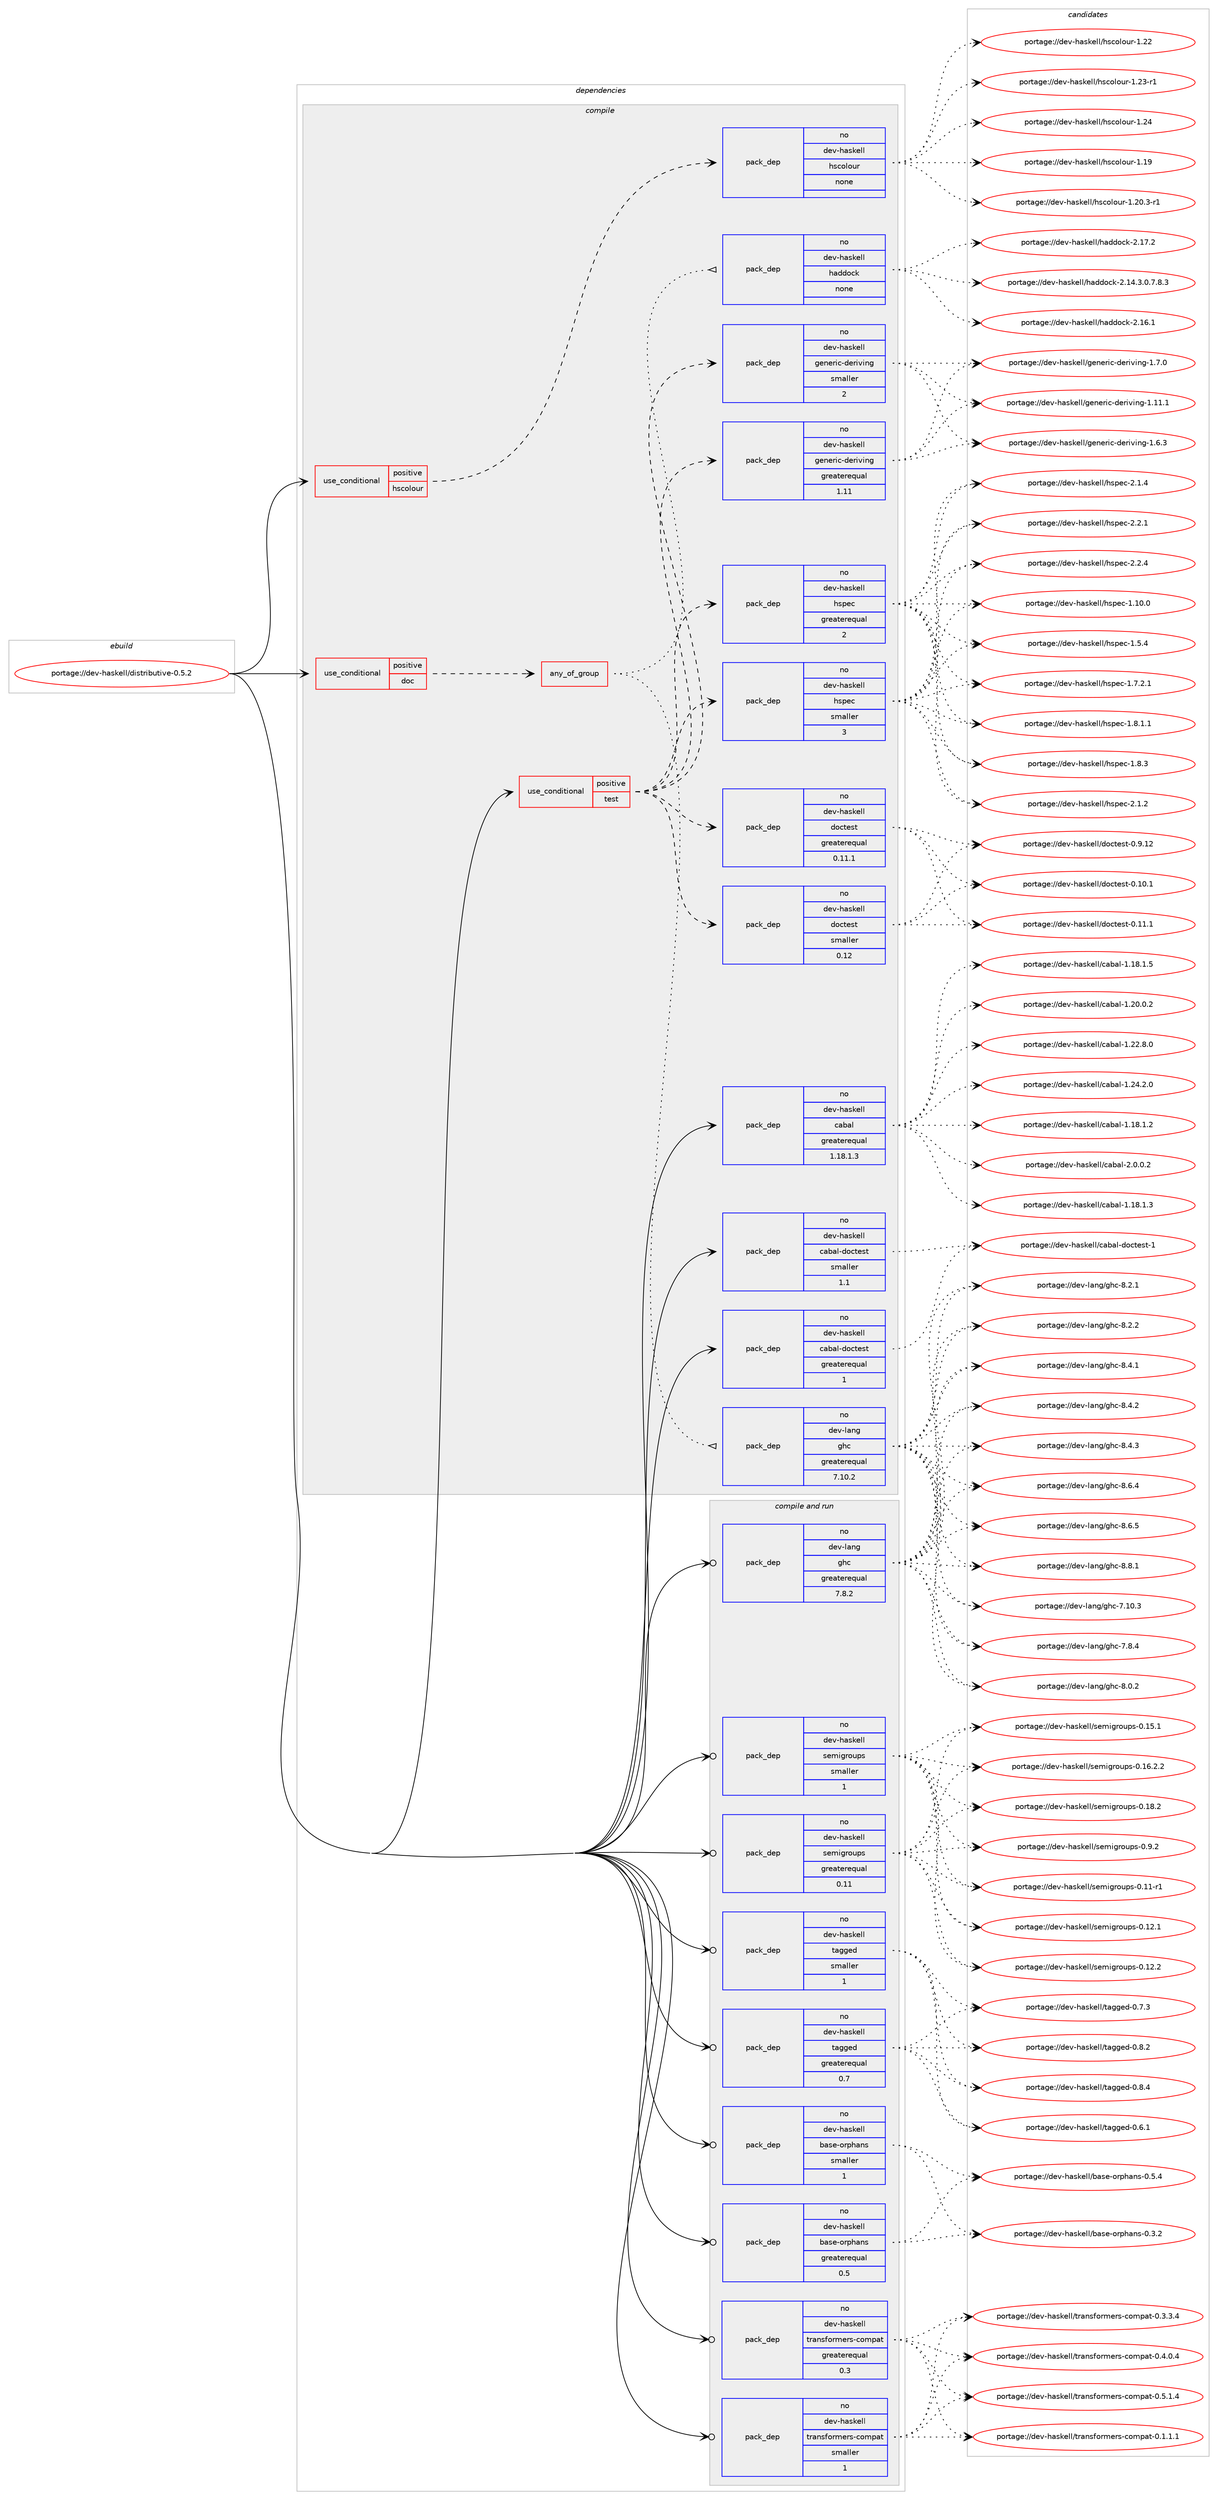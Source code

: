digraph prolog {

# *************
# Graph options
# *************

newrank=true;
concentrate=true;
compound=true;
graph [rankdir=LR,fontname=Helvetica,fontsize=10,ranksep=1.5];#, ranksep=2.5, nodesep=0.2];
edge  [arrowhead=vee];
node  [fontname=Helvetica,fontsize=10];

# **********
# The ebuild
# **********

subgraph cluster_leftcol {
color=gray;
rank=same;
label=<<i>ebuild</i>>;
id [label="portage://dev-haskell/distributive-0.5.2", color=red, width=4, href="../dev-haskell/distributive-0.5.2.svg"];
}

# ****************
# The dependencies
# ****************

subgraph cluster_midcol {
color=gray;
label=<<i>dependencies</i>>;
subgraph cluster_compile {
fillcolor="#eeeeee";
style=filled;
label=<<i>compile</i>>;
subgraph cond14947 {
dependency66590 [label=<<TABLE BORDER="0" CELLBORDER="1" CELLSPACING="0" CELLPADDING="4"><TR><TD ROWSPAN="3" CELLPADDING="10">use_conditional</TD></TR><TR><TD>positive</TD></TR><TR><TD>doc</TD></TR></TABLE>>, shape=none, color=red];
subgraph any1595 {
dependency66591 [label=<<TABLE BORDER="0" CELLBORDER="1" CELLSPACING="0" CELLPADDING="4"><TR><TD CELLPADDING="10">any_of_group</TD></TR></TABLE>>, shape=none, color=red];subgraph pack49991 {
dependency66592 [label=<<TABLE BORDER="0" CELLBORDER="1" CELLSPACING="0" CELLPADDING="4" WIDTH="220"><TR><TD ROWSPAN="6" CELLPADDING="30">pack_dep</TD></TR><TR><TD WIDTH="110">no</TD></TR><TR><TD>dev-haskell</TD></TR><TR><TD>haddock</TD></TR><TR><TD>none</TD></TR><TR><TD></TD></TR></TABLE>>, shape=none, color=blue];
}
dependency66591:e -> dependency66592:w [weight=20,style="dotted",arrowhead="oinv"];
subgraph pack49992 {
dependency66593 [label=<<TABLE BORDER="0" CELLBORDER="1" CELLSPACING="0" CELLPADDING="4" WIDTH="220"><TR><TD ROWSPAN="6" CELLPADDING="30">pack_dep</TD></TR><TR><TD WIDTH="110">no</TD></TR><TR><TD>dev-lang</TD></TR><TR><TD>ghc</TD></TR><TR><TD>greaterequal</TD></TR><TR><TD>7.10.2</TD></TR></TABLE>>, shape=none, color=blue];
}
dependency66591:e -> dependency66593:w [weight=20,style="dotted",arrowhead="oinv"];
}
dependency66590:e -> dependency66591:w [weight=20,style="dashed",arrowhead="vee"];
}
id:e -> dependency66590:w [weight=20,style="solid",arrowhead="vee"];
subgraph cond14948 {
dependency66594 [label=<<TABLE BORDER="0" CELLBORDER="1" CELLSPACING="0" CELLPADDING="4"><TR><TD ROWSPAN="3" CELLPADDING="10">use_conditional</TD></TR><TR><TD>positive</TD></TR><TR><TD>hscolour</TD></TR></TABLE>>, shape=none, color=red];
subgraph pack49993 {
dependency66595 [label=<<TABLE BORDER="0" CELLBORDER="1" CELLSPACING="0" CELLPADDING="4" WIDTH="220"><TR><TD ROWSPAN="6" CELLPADDING="30">pack_dep</TD></TR><TR><TD WIDTH="110">no</TD></TR><TR><TD>dev-haskell</TD></TR><TR><TD>hscolour</TD></TR><TR><TD>none</TD></TR><TR><TD></TD></TR></TABLE>>, shape=none, color=blue];
}
dependency66594:e -> dependency66595:w [weight=20,style="dashed",arrowhead="vee"];
}
id:e -> dependency66594:w [weight=20,style="solid",arrowhead="vee"];
subgraph cond14949 {
dependency66596 [label=<<TABLE BORDER="0" CELLBORDER="1" CELLSPACING="0" CELLPADDING="4"><TR><TD ROWSPAN="3" CELLPADDING="10">use_conditional</TD></TR><TR><TD>positive</TD></TR><TR><TD>test</TD></TR></TABLE>>, shape=none, color=red];
subgraph pack49994 {
dependency66597 [label=<<TABLE BORDER="0" CELLBORDER="1" CELLSPACING="0" CELLPADDING="4" WIDTH="220"><TR><TD ROWSPAN="6" CELLPADDING="30">pack_dep</TD></TR><TR><TD WIDTH="110">no</TD></TR><TR><TD>dev-haskell</TD></TR><TR><TD>doctest</TD></TR><TR><TD>greaterequal</TD></TR><TR><TD>0.11.1</TD></TR></TABLE>>, shape=none, color=blue];
}
dependency66596:e -> dependency66597:w [weight=20,style="dashed",arrowhead="vee"];
subgraph pack49995 {
dependency66598 [label=<<TABLE BORDER="0" CELLBORDER="1" CELLSPACING="0" CELLPADDING="4" WIDTH="220"><TR><TD ROWSPAN="6" CELLPADDING="30">pack_dep</TD></TR><TR><TD WIDTH="110">no</TD></TR><TR><TD>dev-haskell</TD></TR><TR><TD>doctest</TD></TR><TR><TD>smaller</TD></TR><TR><TD>0.12</TD></TR></TABLE>>, shape=none, color=blue];
}
dependency66596:e -> dependency66598:w [weight=20,style="dashed",arrowhead="vee"];
subgraph pack49996 {
dependency66599 [label=<<TABLE BORDER="0" CELLBORDER="1" CELLSPACING="0" CELLPADDING="4" WIDTH="220"><TR><TD ROWSPAN="6" CELLPADDING="30">pack_dep</TD></TR><TR><TD WIDTH="110">no</TD></TR><TR><TD>dev-haskell</TD></TR><TR><TD>generic-deriving</TD></TR><TR><TD>greaterequal</TD></TR><TR><TD>1.11</TD></TR></TABLE>>, shape=none, color=blue];
}
dependency66596:e -> dependency66599:w [weight=20,style="dashed",arrowhead="vee"];
subgraph pack49997 {
dependency66600 [label=<<TABLE BORDER="0" CELLBORDER="1" CELLSPACING="0" CELLPADDING="4" WIDTH="220"><TR><TD ROWSPAN="6" CELLPADDING="30">pack_dep</TD></TR><TR><TD WIDTH="110">no</TD></TR><TR><TD>dev-haskell</TD></TR><TR><TD>generic-deriving</TD></TR><TR><TD>smaller</TD></TR><TR><TD>2</TD></TR></TABLE>>, shape=none, color=blue];
}
dependency66596:e -> dependency66600:w [weight=20,style="dashed",arrowhead="vee"];
subgraph pack49998 {
dependency66601 [label=<<TABLE BORDER="0" CELLBORDER="1" CELLSPACING="0" CELLPADDING="4" WIDTH="220"><TR><TD ROWSPAN="6" CELLPADDING="30">pack_dep</TD></TR><TR><TD WIDTH="110">no</TD></TR><TR><TD>dev-haskell</TD></TR><TR><TD>hspec</TD></TR><TR><TD>greaterequal</TD></TR><TR><TD>2</TD></TR></TABLE>>, shape=none, color=blue];
}
dependency66596:e -> dependency66601:w [weight=20,style="dashed",arrowhead="vee"];
subgraph pack49999 {
dependency66602 [label=<<TABLE BORDER="0" CELLBORDER="1" CELLSPACING="0" CELLPADDING="4" WIDTH="220"><TR><TD ROWSPAN="6" CELLPADDING="30">pack_dep</TD></TR><TR><TD WIDTH="110">no</TD></TR><TR><TD>dev-haskell</TD></TR><TR><TD>hspec</TD></TR><TR><TD>smaller</TD></TR><TR><TD>3</TD></TR></TABLE>>, shape=none, color=blue];
}
dependency66596:e -> dependency66602:w [weight=20,style="dashed",arrowhead="vee"];
}
id:e -> dependency66596:w [weight=20,style="solid",arrowhead="vee"];
subgraph pack50000 {
dependency66603 [label=<<TABLE BORDER="0" CELLBORDER="1" CELLSPACING="0" CELLPADDING="4" WIDTH="220"><TR><TD ROWSPAN="6" CELLPADDING="30">pack_dep</TD></TR><TR><TD WIDTH="110">no</TD></TR><TR><TD>dev-haskell</TD></TR><TR><TD>cabal</TD></TR><TR><TD>greaterequal</TD></TR><TR><TD>1.18.1.3</TD></TR></TABLE>>, shape=none, color=blue];
}
id:e -> dependency66603:w [weight=20,style="solid",arrowhead="vee"];
subgraph pack50001 {
dependency66604 [label=<<TABLE BORDER="0" CELLBORDER="1" CELLSPACING="0" CELLPADDING="4" WIDTH="220"><TR><TD ROWSPAN="6" CELLPADDING="30">pack_dep</TD></TR><TR><TD WIDTH="110">no</TD></TR><TR><TD>dev-haskell</TD></TR><TR><TD>cabal-doctest</TD></TR><TR><TD>greaterequal</TD></TR><TR><TD>1</TD></TR></TABLE>>, shape=none, color=blue];
}
id:e -> dependency66604:w [weight=20,style="solid",arrowhead="vee"];
subgraph pack50002 {
dependency66605 [label=<<TABLE BORDER="0" CELLBORDER="1" CELLSPACING="0" CELLPADDING="4" WIDTH="220"><TR><TD ROWSPAN="6" CELLPADDING="30">pack_dep</TD></TR><TR><TD WIDTH="110">no</TD></TR><TR><TD>dev-haskell</TD></TR><TR><TD>cabal-doctest</TD></TR><TR><TD>smaller</TD></TR><TR><TD>1.1</TD></TR></TABLE>>, shape=none, color=blue];
}
id:e -> dependency66605:w [weight=20,style="solid",arrowhead="vee"];
}
subgraph cluster_compileandrun {
fillcolor="#eeeeee";
style=filled;
label=<<i>compile and run</i>>;
subgraph pack50003 {
dependency66606 [label=<<TABLE BORDER="0" CELLBORDER="1" CELLSPACING="0" CELLPADDING="4" WIDTH="220"><TR><TD ROWSPAN="6" CELLPADDING="30">pack_dep</TD></TR><TR><TD WIDTH="110">no</TD></TR><TR><TD>dev-haskell</TD></TR><TR><TD>base-orphans</TD></TR><TR><TD>greaterequal</TD></TR><TR><TD>0.5</TD></TR></TABLE>>, shape=none, color=blue];
}
id:e -> dependency66606:w [weight=20,style="solid",arrowhead="odotvee"];
subgraph pack50004 {
dependency66607 [label=<<TABLE BORDER="0" CELLBORDER="1" CELLSPACING="0" CELLPADDING="4" WIDTH="220"><TR><TD ROWSPAN="6" CELLPADDING="30">pack_dep</TD></TR><TR><TD WIDTH="110">no</TD></TR><TR><TD>dev-haskell</TD></TR><TR><TD>base-orphans</TD></TR><TR><TD>smaller</TD></TR><TR><TD>1</TD></TR></TABLE>>, shape=none, color=blue];
}
id:e -> dependency66607:w [weight=20,style="solid",arrowhead="odotvee"];
subgraph pack50005 {
dependency66608 [label=<<TABLE BORDER="0" CELLBORDER="1" CELLSPACING="0" CELLPADDING="4" WIDTH="220"><TR><TD ROWSPAN="6" CELLPADDING="30">pack_dep</TD></TR><TR><TD WIDTH="110">no</TD></TR><TR><TD>dev-haskell</TD></TR><TR><TD>semigroups</TD></TR><TR><TD>greaterequal</TD></TR><TR><TD>0.11</TD></TR></TABLE>>, shape=none, color=blue];
}
id:e -> dependency66608:w [weight=20,style="solid",arrowhead="odotvee"];
subgraph pack50006 {
dependency66609 [label=<<TABLE BORDER="0" CELLBORDER="1" CELLSPACING="0" CELLPADDING="4" WIDTH="220"><TR><TD ROWSPAN="6" CELLPADDING="30">pack_dep</TD></TR><TR><TD WIDTH="110">no</TD></TR><TR><TD>dev-haskell</TD></TR><TR><TD>semigroups</TD></TR><TR><TD>smaller</TD></TR><TR><TD>1</TD></TR></TABLE>>, shape=none, color=blue];
}
id:e -> dependency66609:w [weight=20,style="solid",arrowhead="odotvee"];
subgraph pack50007 {
dependency66610 [label=<<TABLE BORDER="0" CELLBORDER="1" CELLSPACING="0" CELLPADDING="4" WIDTH="220"><TR><TD ROWSPAN="6" CELLPADDING="30">pack_dep</TD></TR><TR><TD WIDTH="110">no</TD></TR><TR><TD>dev-haskell</TD></TR><TR><TD>tagged</TD></TR><TR><TD>greaterequal</TD></TR><TR><TD>0.7</TD></TR></TABLE>>, shape=none, color=blue];
}
id:e -> dependency66610:w [weight=20,style="solid",arrowhead="odotvee"];
subgraph pack50008 {
dependency66611 [label=<<TABLE BORDER="0" CELLBORDER="1" CELLSPACING="0" CELLPADDING="4" WIDTH="220"><TR><TD ROWSPAN="6" CELLPADDING="30">pack_dep</TD></TR><TR><TD WIDTH="110">no</TD></TR><TR><TD>dev-haskell</TD></TR><TR><TD>tagged</TD></TR><TR><TD>smaller</TD></TR><TR><TD>1</TD></TR></TABLE>>, shape=none, color=blue];
}
id:e -> dependency66611:w [weight=20,style="solid",arrowhead="odotvee"];
subgraph pack50009 {
dependency66612 [label=<<TABLE BORDER="0" CELLBORDER="1" CELLSPACING="0" CELLPADDING="4" WIDTH="220"><TR><TD ROWSPAN="6" CELLPADDING="30">pack_dep</TD></TR><TR><TD WIDTH="110">no</TD></TR><TR><TD>dev-haskell</TD></TR><TR><TD>transformers-compat</TD></TR><TR><TD>greaterequal</TD></TR><TR><TD>0.3</TD></TR></TABLE>>, shape=none, color=blue];
}
id:e -> dependency66612:w [weight=20,style="solid",arrowhead="odotvee"];
subgraph pack50010 {
dependency66613 [label=<<TABLE BORDER="0" CELLBORDER="1" CELLSPACING="0" CELLPADDING="4" WIDTH="220"><TR><TD ROWSPAN="6" CELLPADDING="30">pack_dep</TD></TR><TR><TD WIDTH="110">no</TD></TR><TR><TD>dev-haskell</TD></TR><TR><TD>transformers-compat</TD></TR><TR><TD>smaller</TD></TR><TR><TD>1</TD></TR></TABLE>>, shape=none, color=blue];
}
id:e -> dependency66613:w [weight=20,style="solid",arrowhead="odotvee"];
subgraph pack50011 {
dependency66614 [label=<<TABLE BORDER="0" CELLBORDER="1" CELLSPACING="0" CELLPADDING="4" WIDTH="220"><TR><TD ROWSPAN="6" CELLPADDING="30">pack_dep</TD></TR><TR><TD WIDTH="110">no</TD></TR><TR><TD>dev-lang</TD></TR><TR><TD>ghc</TD></TR><TR><TD>greaterequal</TD></TR><TR><TD>7.8.2</TD></TR></TABLE>>, shape=none, color=blue];
}
id:e -> dependency66614:w [weight=20,style="solid",arrowhead="odotvee"];
}
subgraph cluster_run {
fillcolor="#eeeeee";
style=filled;
label=<<i>run</i>>;
}
}

# **************
# The candidates
# **************

subgraph cluster_choices {
rank=same;
color=gray;
label=<<i>candidates</i>>;

subgraph choice49991 {
color=black;
nodesep=1;
choiceportage1001011184510497115107101108108471049710010011199107455046495246514648465546564651 [label="portage://dev-haskell/haddock-2.14.3.0.7.8.3", color=red, width=4,href="../dev-haskell/haddock-2.14.3.0.7.8.3.svg"];
choiceportage100101118451049711510710110810847104971001001119910745504649544649 [label="portage://dev-haskell/haddock-2.16.1", color=red, width=4,href="../dev-haskell/haddock-2.16.1.svg"];
choiceportage100101118451049711510710110810847104971001001119910745504649554650 [label="portage://dev-haskell/haddock-2.17.2", color=red, width=4,href="../dev-haskell/haddock-2.17.2.svg"];
dependency66592:e -> choiceportage1001011184510497115107101108108471049710010011199107455046495246514648465546564651:w [style=dotted,weight="100"];
dependency66592:e -> choiceportage100101118451049711510710110810847104971001001119910745504649544649:w [style=dotted,weight="100"];
dependency66592:e -> choiceportage100101118451049711510710110810847104971001001119910745504649554650:w [style=dotted,weight="100"];
}
subgraph choice49992 {
color=black;
nodesep=1;
choiceportage1001011184510897110103471031049945554649484651 [label="portage://dev-lang/ghc-7.10.3", color=red, width=4,href="../dev-lang/ghc-7.10.3.svg"];
choiceportage10010111845108971101034710310499455546564652 [label="portage://dev-lang/ghc-7.8.4", color=red, width=4,href="../dev-lang/ghc-7.8.4.svg"];
choiceportage10010111845108971101034710310499455646484650 [label="portage://dev-lang/ghc-8.0.2", color=red, width=4,href="../dev-lang/ghc-8.0.2.svg"];
choiceportage10010111845108971101034710310499455646504649 [label="portage://dev-lang/ghc-8.2.1", color=red, width=4,href="../dev-lang/ghc-8.2.1.svg"];
choiceportage10010111845108971101034710310499455646504650 [label="portage://dev-lang/ghc-8.2.2", color=red, width=4,href="../dev-lang/ghc-8.2.2.svg"];
choiceportage10010111845108971101034710310499455646524649 [label="portage://dev-lang/ghc-8.4.1", color=red, width=4,href="../dev-lang/ghc-8.4.1.svg"];
choiceportage10010111845108971101034710310499455646524650 [label="portage://dev-lang/ghc-8.4.2", color=red, width=4,href="../dev-lang/ghc-8.4.2.svg"];
choiceportage10010111845108971101034710310499455646524651 [label="portage://dev-lang/ghc-8.4.3", color=red, width=4,href="../dev-lang/ghc-8.4.3.svg"];
choiceportage10010111845108971101034710310499455646544652 [label="portage://dev-lang/ghc-8.6.4", color=red, width=4,href="../dev-lang/ghc-8.6.4.svg"];
choiceportage10010111845108971101034710310499455646544653 [label="portage://dev-lang/ghc-8.6.5", color=red, width=4,href="../dev-lang/ghc-8.6.5.svg"];
choiceportage10010111845108971101034710310499455646564649 [label="portage://dev-lang/ghc-8.8.1", color=red, width=4,href="../dev-lang/ghc-8.8.1.svg"];
dependency66593:e -> choiceportage1001011184510897110103471031049945554649484651:w [style=dotted,weight="100"];
dependency66593:e -> choiceportage10010111845108971101034710310499455546564652:w [style=dotted,weight="100"];
dependency66593:e -> choiceportage10010111845108971101034710310499455646484650:w [style=dotted,weight="100"];
dependency66593:e -> choiceportage10010111845108971101034710310499455646504649:w [style=dotted,weight="100"];
dependency66593:e -> choiceportage10010111845108971101034710310499455646504650:w [style=dotted,weight="100"];
dependency66593:e -> choiceportage10010111845108971101034710310499455646524649:w [style=dotted,weight="100"];
dependency66593:e -> choiceportage10010111845108971101034710310499455646524650:w [style=dotted,weight="100"];
dependency66593:e -> choiceportage10010111845108971101034710310499455646524651:w [style=dotted,weight="100"];
dependency66593:e -> choiceportage10010111845108971101034710310499455646544652:w [style=dotted,weight="100"];
dependency66593:e -> choiceportage10010111845108971101034710310499455646544653:w [style=dotted,weight="100"];
dependency66593:e -> choiceportage10010111845108971101034710310499455646564649:w [style=dotted,weight="100"];
}
subgraph choice49993 {
color=black;
nodesep=1;
choiceportage100101118451049711510710110810847104115991111081111171144549464957 [label="portage://dev-haskell/hscolour-1.19", color=red, width=4,href="../dev-haskell/hscolour-1.19.svg"];
choiceportage10010111845104971151071011081084710411599111108111117114454946504846514511449 [label="portage://dev-haskell/hscolour-1.20.3-r1", color=red, width=4,href="../dev-haskell/hscolour-1.20.3-r1.svg"];
choiceportage100101118451049711510710110810847104115991111081111171144549465050 [label="portage://dev-haskell/hscolour-1.22", color=red, width=4,href="../dev-haskell/hscolour-1.22.svg"];
choiceportage1001011184510497115107101108108471041159911110811111711445494650514511449 [label="portage://dev-haskell/hscolour-1.23-r1", color=red, width=4,href="../dev-haskell/hscolour-1.23-r1.svg"];
choiceportage100101118451049711510710110810847104115991111081111171144549465052 [label="portage://dev-haskell/hscolour-1.24", color=red, width=4,href="../dev-haskell/hscolour-1.24.svg"];
dependency66595:e -> choiceportage100101118451049711510710110810847104115991111081111171144549464957:w [style=dotted,weight="100"];
dependency66595:e -> choiceportage10010111845104971151071011081084710411599111108111117114454946504846514511449:w [style=dotted,weight="100"];
dependency66595:e -> choiceportage100101118451049711510710110810847104115991111081111171144549465050:w [style=dotted,weight="100"];
dependency66595:e -> choiceportage1001011184510497115107101108108471041159911110811111711445494650514511449:w [style=dotted,weight="100"];
dependency66595:e -> choiceportage100101118451049711510710110810847104115991111081111171144549465052:w [style=dotted,weight="100"];
}
subgraph choice49994 {
color=black;
nodesep=1;
choiceportage1001011184510497115107101108108471001119911610111511645484649484649 [label="portage://dev-haskell/doctest-0.10.1", color=red, width=4,href="../dev-haskell/doctest-0.10.1.svg"];
choiceportage1001011184510497115107101108108471001119911610111511645484649494649 [label="portage://dev-haskell/doctest-0.11.1", color=red, width=4,href="../dev-haskell/doctest-0.11.1.svg"];
choiceportage1001011184510497115107101108108471001119911610111511645484657464950 [label="portage://dev-haskell/doctest-0.9.12", color=red, width=4,href="../dev-haskell/doctest-0.9.12.svg"];
dependency66597:e -> choiceportage1001011184510497115107101108108471001119911610111511645484649484649:w [style=dotted,weight="100"];
dependency66597:e -> choiceportage1001011184510497115107101108108471001119911610111511645484649494649:w [style=dotted,weight="100"];
dependency66597:e -> choiceportage1001011184510497115107101108108471001119911610111511645484657464950:w [style=dotted,weight="100"];
}
subgraph choice49995 {
color=black;
nodesep=1;
choiceportage1001011184510497115107101108108471001119911610111511645484649484649 [label="portage://dev-haskell/doctest-0.10.1", color=red, width=4,href="../dev-haskell/doctest-0.10.1.svg"];
choiceportage1001011184510497115107101108108471001119911610111511645484649494649 [label="portage://dev-haskell/doctest-0.11.1", color=red, width=4,href="../dev-haskell/doctest-0.11.1.svg"];
choiceportage1001011184510497115107101108108471001119911610111511645484657464950 [label="portage://dev-haskell/doctest-0.9.12", color=red, width=4,href="../dev-haskell/doctest-0.9.12.svg"];
dependency66598:e -> choiceportage1001011184510497115107101108108471001119911610111511645484649484649:w [style=dotted,weight="100"];
dependency66598:e -> choiceportage1001011184510497115107101108108471001119911610111511645484649494649:w [style=dotted,weight="100"];
dependency66598:e -> choiceportage1001011184510497115107101108108471001119911610111511645484657464950:w [style=dotted,weight="100"];
}
subgraph choice49996 {
color=black;
nodesep=1;
choiceportage100101118451049711510710110810847103101110101114105994510010111410511810511010345494649494649 [label="portage://dev-haskell/generic-deriving-1.11.1", color=red, width=4,href="../dev-haskell/generic-deriving-1.11.1.svg"];
choiceportage1001011184510497115107101108108471031011101011141059945100101114105118105110103454946544651 [label="portage://dev-haskell/generic-deriving-1.6.3", color=red, width=4,href="../dev-haskell/generic-deriving-1.6.3.svg"];
choiceportage1001011184510497115107101108108471031011101011141059945100101114105118105110103454946554648 [label="portage://dev-haskell/generic-deriving-1.7.0", color=red, width=4,href="../dev-haskell/generic-deriving-1.7.0.svg"];
dependency66599:e -> choiceportage100101118451049711510710110810847103101110101114105994510010111410511810511010345494649494649:w [style=dotted,weight="100"];
dependency66599:e -> choiceportage1001011184510497115107101108108471031011101011141059945100101114105118105110103454946544651:w [style=dotted,weight="100"];
dependency66599:e -> choiceportage1001011184510497115107101108108471031011101011141059945100101114105118105110103454946554648:w [style=dotted,weight="100"];
}
subgraph choice49997 {
color=black;
nodesep=1;
choiceportage100101118451049711510710110810847103101110101114105994510010111410511810511010345494649494649 [label="portage://dev-haskell/generic-deriving-1.11.1", color=red, width=4,href="../dev-haskell/generic-deriving-1.11.1.svg"];
choiceportage1001011184510497115107101108108471031011101011141059945100101114105118105110103454946544651 [label="portage://dev-haskell/generic-deriving-1.6.3", color=red, width=4,href="../dev-haskell/generic-deriving-1.6.3.svg"];
choiceportage1001011184510497115107101108108471031011101011141059945100101114105118105110103454946554648 [label="portage://dev-haskell/generic-deriving-1.7.0", color=red, width=4,href="../dev-haskell/generic-deriving-1.7.0.svg"];
dependency66600:e -> choiceportage100101118451049711510710110810847103101110101114105994510010111410511810511010345494649494649:w [style=dotted,weight="100"];
dependency66600:e -> choiceportage1001011184510497115107101108108471031011101011141059945100101114105118105110103454946544651:w [style=dotted,weight="100"];
dependency66600:e -> choiceportage1001011184510497115107101108108471031011101011141059945100101114105118105110103454946554648:w [style=dotted,weight="100"];
}
subgraph choice49998 {
color=black;
nodesep=1;
choiceportage1001011184510497115107101108108471041151121019945494649484648 [label="portage://dev-haskell/hspec-1.10.0", color=red, width=4,href="../dev-haskell/hspec-1.10.0.svg"];
choiceportage10010111845104971151071011081084710411511210199454946534652 [label="portage://dev-haskell/hspec-1.5.4", color=red, width=4,href="../dev-haskell/hspec-1.5.4.svg"];
choiceportage100101118451049711510710110810847104115112101994549465546504649 [label="portage://dev-haskell/hspec-1.7.2.1", color=red, width=4,href="../dev-haskell/hspec-1.7.2.1.svg"];
choiceportage100101118451049711510710110810847104115112101994549465646494649 [label="portage://dev-haskell/hspec-1.8.1.1", color=red, width=4,href="../dev-haskell/hspec-1.8.1.1.svg"];
choiceportage10010111845104971151071011081084710411511210199454946564651 [label="portage://dev-haskell/hspec-1.8.3", color=red, width=4,href="../dev-haskell/hspec-1.8.3.svg"];
choiceportage10010111845104971151071011081084710411511210199455046494650 [label="portage://dev-haskell/hspec-2.1.2", color=red, width=4,href="../dev-haskell/hspec-2.1.2.svg"];
choiceportage10010111845104971151071011081084710411511210199455046494652 [label="portage://dev-haskell/hspec-2.1.4", color=red, width=4,href="../dev-haskell/hspec-2.1.4.svg"];
choiceportage10010111845104971151071011081084710411511210199455046504649 [label="portage://dev-haskell/hspec-2.2.1", color=red, width=4,href="../dev-haskell/hspec-2.2.1.svg"];
choiceportage10010111845104971151071011081084710411511210199455046504652 [label="portage://dev-haskell/hspec-2.2.4", color=red, width=4,href="../dev-haskell/hspec-2.2.4.svg"];
dependency66601:e -> choiceportage1001011184510497115107101108108471041151121019945494649484648:w [style=dotted,weight="100"];
dependency66601:e -> choiceportage10010111845104971151071011081084710411511210199454946534652:w [style=dotted,weight="100"];
dependency66601:e -> choiceportage100101118451049711510710110810847104115112101994549465546504649:w [style=dotted,weight="100"];
dependency66601:e -> choiceportage100101118451049711510710110810847104115112101994549465646494649:w [style=dotted,weight="100"];
dependency66601:e -> choiceportage10010111845104971151071011081084710411511210199454946564651:w [style=dotted,weight="100"];
dependency66601:e -> choiceportage10010111845104971151071011081084710411511210199455046494650:w [style=dotted,weight="100"];
dependency66601:e -> choiceportage10010111845104971151071011081084710411511210199455046494652:w [style=dotted,weight="100"];
dependency66601:e -> choiceportage10010111845104971151071011081084710411511210199455046504649:w [style=dotted,weight="100"];
dependency66601:e -> choiceportage10010111845104971151071011081084710411511210199455046504652:w [style=dotted,weight="100"];
}
subgraph choice49999 {
color=black;
nodesep=1;
choiceportage1001011184510497115107101108108471041151121019945494649484648 [label="portage://dev-haskell/hspec-1.10.0", color=red, width=4,href="../dev-haskell/hspec-1.10.0.svg"];
choiceportage10010111845104971151071011081084710411511210199454946534652 [label="portage://dev-haskell/hspec-1.5.4", color=red, width=4,href="../dev-haskell/hspec-1.5.4.svg"];
choiceportage100101118451049711510710110810847104115112101994549465546504649 [label="portage://dev-haskell/hspec-1.7.2.1", color=red, width=4,href="../dev-haskell/hspec-1.7.2.1.svg"];
choiceportage100101118451049711510710110810847104115112101994549465646494649 [label="portage://dev-haskell/hspec-1.8.1.1", color=red, width=4,href="../dev-haskell/hspec-1.8.1.1.svg"];
choiceportage10010111845104971151071011081084710411511210199454946564651 [label="portage://dev-haskell/hspec-1.8.3", color=red, width=4,href="../dev-haskell/hspec-1.8.3.svg"];
choiceportage10010111845104971151071011081084710411511210199455046494650 [label="portage://dev-haskell/hspec-2.1.2", color=red, width=4,href="../dev-haskell/hspec-2.1.2.svg"];
choiceportage10010111845104971151071011081084710411511210199455046494652 [label="portage://dev-haskell/hspec-2.1.4", color=red, width=4,href="../dev-haskell/hspec-2.1.4.svg"];
choiceportage10010111845104971151071011081084710411511210199455046504649 [label="portage://dev-haskell/hspec-2.2.1", color=red, width=4,href="../dev-haskell/hspec-2.2.1.svg"];
choiceportage10010111845104971151071011081084710411511210199455046504652 [label="portage://dev-haskell/hspec-2.2.4", color=red, width=4,href="../dev-haskell/hspec-2.2.4.svg"];
dependency66602:e -> choiceportage1001011184510497115107101108108471041151121019945494649484648:w [style=dotted,weight="100"];
dependency66602:e -> choiceportage10010111845104971151071011081084710411511210199454946534652:w [style=dotted,weight="100"];
dependency66602:e -> choiceportage100101118451049711510710110810847104115112101994549465546504649:w [style=dotted,weight="100"];
dependency66602:e -> choiceportage100101118451049711510710110810847104115112101994549465646494649:w [style=dotted,weight="100"];
dependency66602:e -> choiceportage10010111845104971151071011081084710411511210199454946564651:w [style=dotted,weight="100"];
dependency66602:e -> choiceportage10010111845104971151071011081084710411511210199455046494650:w [style=dotted,weight="100"];
dependency66602:e -> choiceportage10010111845104971151071011081084710411511210199455046494652:w [style=dotted,weight="100"];
dependency66602:e -> choiceportage10010111845104971151071011081084710411511210199455046504649:w [style=dotted,weight="100"];
dependency66602:e -> choiceportage10010111845104971151071011081084710411511210199455046504652:w [style=dotted,weight="100"];
}
subgraph choice50000 {
color=black;
nodesep=1;
choiceportage10010111845104971151071011081084799979897108454946495646494650 [label="portage://dev-haskell/cabal-1.18.1.2", color=red, width=4,href="../dev-haskell/cabal-1.18.1.2.svg"];
choiceportage10010111845104971151071011081084799979897108454946495646494651 [label="portage://dev-haskell/cabal-1.18.1.3", color=red, width=4,href="../dev-haskell/cabal-1.18.1.3.svg"];
choiceportage10010111845104971151071011081084799979897108454946495646494653 [label="portage://dev-haskell/cabal-1.18.1.5", color=red, width=4,href="../dev-haskell/cabal-1.18.1.5.svg"];
choiceportage10010111845104971151071011081084799979897108454946504846484650 [label="portage://dev-haskell/cabal-1.20.0.2", color=red, width=4,href="../dev-haskell/cabal-1.20.0.2.svg"];
choiceportage10010111845104971151071011081084799979897108454946505046564648 [label="portage://dev-haskell/cabal-1.22.8.0", color=red, width=4,href="../dev-haskell/cabal-1.22.8.0.svg"];
choiceportage10010111845104971151071011081084799979897108454946505246504648 [label="portage://dev-haskell/cabal-1.24.2.0", color=red, width=4,href="../dev-haskell/cabal-1.24.2.0.svg"];
choiceportage100101118451049711510710110810847999798971084550464846484650 [label="portage://dev-haskell/cabal-2.0.0.2", color=red, width=4,href="../dev-haskell/cabal-2.0.0.2.svg"];
dependency66603:e -> choiceportage10010111845104971151071011081084799979897108454946495646494650:w [style=dotted,weight="100"];
dependency66603:e -> choiceportage10010111845104971151071011081084799979897108454946495646494651:w [style=dotted,weight="100"];
dependency66603:e -> choiceportage10010111845104971151071011081084799979897108454946495646494653:w [style=dotted,weight="100"];
dependency66603:e -> choiceportage10010111845104971151071011081084799979897108454946504846484650:w [style=dotted,weight="100"];
dependency66603:e -> choiceportage10010111845104971151071011081084799979897108454946505046564648:w [style=dotted,weight="100"];
dependency66603:e -> choiceportage10010111845104971151071011081084799979897108454946505246504648:w [style=dotted,weight="100"];
dependency66603:e -> choiceportage100101118451049711510710110810847999798971084550464846484650:w [style=dotted,weight="100"];
}
subgraph choice50001 {
color=black;
nodesep=1;
choiceportage1001011184510497115107101108108479997989710845100111991161011151164549 [label="portage://dev-haskell/cabal-doctest-1", color=red, width=4,href="../dev-haskell/cabal-doctest-1.svg"];
dependency66604:e -> choiceportage1001011184510497115107101108108479997989710845100111991161011151164549:w [style=dotted,weight="100"];
}
subgraph choice50002 {
color=black;
nodesep=1;
choiceportage1001011184510497115107101108108479997989710845100111991161011151164549 [label="portage://dev-haskell/cabal-doctest-1", color=red, width=4,href="../dev-haskell/cabal-doctest-1.svg"];
dependency66605:e -> choiceportage1001011184510497115107101108108479997989710845100111991161011151164549:w [style=dotted,weight="100"];
}
subgraph choice50003 {
color=black;
nodesep=1;
choiceportage10010111845104971151071011081084798971151014511111411210497110115454846514650 [label="portage://dev-haskell/base-orphans-0.3.2", color=red, width=4,href="../dev-haskell/base-orphans-0.3.2.svg"];
choiceportage10010111845104971151071011081084798971151014511111411210497110115454846534652 [label="portage://dev-haskell/base-orphans-0.5.4", color=red, width=4,href="../dev-haskell/base-orphans-0.5.4.svg"];
dependency66606:e -> choiceportage10010111845104971151071011081084798971151014511111411210497110115454846514650:w [style=dotted,weight="100"];
dependency66606:e -> choiceportage10010111845104971151071011081084798971151014511111411210497110115454846534652:w [style=dotted,weight="100"];
}
subgraph choice50004 {
color=black;
nodesep=1;
choiceportage10010111845104971151071011081084798971151014511111411210497110115454846514650 [label="portage://dev-haskell/base-orphans-0.3.2", color=red, width=4,href="../dev-haskell/base-orphans-0.3.2.svg"];
choiceportage10010111845104971151071011081084798971151014511111411210497110115454846534652 [label="portage://dev-haskell/base-orphans-0.5.4", color=red, width=4,href="../dev-haskell/base-orphans-0.5.4.svg"];
dependency66607:e -> choiceportage10010111845104971151071011081084798971151014511111411210497110115454846514650:w [style=dotted,weight="100"];
dependency66607:e -> choiceportage10010111845104971151071011081084798971151014511111411210497110115454846534652:w [style=dotted,weight="100"];
}
subgraph choice50005 {
color=black;
nodesep=1;
choiceportage10010111845104971151071011081084711510110910510311411111711211545484649494511449 [label="portage://dev-haskell/semigroups-0.11-r1", color=red, width=4,href="../dev-haskell/semigroups-0.11-r1.svg"];
choiceportage10010111845104971151071011081084711510110910510311411111711211545484649504649 [label="portage://dev-haskell/semigroups-0.12.1", color=red, width=4,href="../dev-haskell/semigroups-0.12.1.svg"];
choiceportage10010111845104971151071011081084711510110910510311411111711211545484649504650 [label="portage://dev-haskell/semigroups-0.12.2", color=red, width=4,href="../dev-haskell/semigroups-0.12.2.svg"];
choiceportage10010111845104971151071011081084711510110910510311411111711211545484649534649 [label="portage://dev-haskell/semigroups-0.15.1", color=red, width=4,href="../dev-haskell/semigroups-0.15.1.svg"];
choiceportage100101118451049711510710110810847115101109105103114111117112115454846495446504650 [label="portage://dev-haskell/semigroups-0.16.2.2", color=red, width=4,href="../dev-haskell/semigroups-0.16.2.2.svg"];
choiceportage10010111845104971151071011081084711510110910510311411111711211545484649564650 [label="portage://dev-haskell/semigroups-0.18.2", color=red, width=4,href="../dev-haskell/semigroups-0.18.2.svg"];
choiceportage100101118451049711510710110810847115101109105103114111117112115454846574650 [label="portage://dev-haskell/semigroups-0.9.2", color=red, width=4,href="../dev-haskell/semigroups-0.9.2.svg"];
dependency66608:e -> choiceportage10010111845104971151071011081084711510110910510311411111711211545484649494511449:w [style=dotted,weight="100"];
dependency66608:e -> choiceportage10010111845104971151071011081084711510110910510311411111711211545484649504649:w [style=dotted,weight="100"];
dependency66608:e -> choiceportage10010111845104971151071011081084711510110910510311411111711211545484649504650:w [style=dotted,weight="100"];
dependency66608:e -> choiceportage10010111845104971151071011081084711510110910510311411111711211545484649534649:w [style=dotted,weight="100"];
dependency66608:e -> choiceportage100101118451049711510710110810847115101109105103114111117112115454846495446504650:w [style=dotted,weight="100"];
dependency66608:e -> choiceportage10010111845104971151071011081084711510110910510311411111711211545484649564650:w [style=dotted,weight="100"];
dependency66608:e -> choiceportage100101118451049711510710110810847115101109105103114111117112115454846574650:w [style=dotted,weight="100"];
}
subgraph choice50006 {
color=black;
nodesep=1;
choiceportage10010111845104971151071011081084711510110910510311411111711211545484649494511449 [label="portage://dev-haskell/semigroups-0.11-r1", color=red, width=4,href="../dev-haskell/semigroups-0.11-r1.svg"];
choiceportage10010111845104971151071011081084711510110910510311411111711211545484649504649 [label="portage://dev-haskell/semigroups-0.12.1", color=red, width=4,href="../dev-haskell/semigroups-0.12.1.svg"];
choiceportage10010111845104971151071011081084711510110910510311411111711211545484649504650 [label="portage://dev-haskell/semigroups-0.12.2", color=red, width=4,href="../dev-haskell/semigroups-0.12.2.svg"];
choiceportage10010111845104971151071011081084711510110910510311411111711211545484649534649 [label="portage://dev-haskell/semigroups-0.15.1", color=red, width=4,href="../dev-haskell/semigroups-0.15.1.svg"];
choiceportage100101118451049711510710110810847115101109105103114111117112115454846495446504650 [label="portage://dev-haskell/semigroups-0.16.2.2", color=red, width=4,href="../dev-haskell/semigroups-0.16.2.2.svg"];
choiceportage10010111845104971151071011081084711510110910510311411111711211545484649564650 [label="portage://dev-haskell/semigroups-0.18.2", color=red, width=4,href="../dev-haskell/semigroups-0.18.2.svg"];
choiceportage100101118451049711510710110810847115101109105103114111117112115454846574650 [label="portage://dev-haskell/semigroups-0.9.2", color=red, width=4,href="../dev-haskell/semigroups-0.9.2.svg"];
dependency66609:e -> choiceportage10010111845104971151071011081084711510110910510311411111711211545484649494511449:w [style=dotted,weight="100"];
dependency66609:e -> choiceportage10010111845104971151071011081084711510110910510311411111711211545484649504649:w [style=dotted,weight="100"];
dependency66609:e -> choiceportage10010111845104971151071011081084711510110910510311411111711211545484649504650:w [style=dotted,weight="100"];
dependency66609:e -> choiceportage10010111845104971151071011081084711510110910510311411111711211545484649534649:w [style=dotted,weight="100"];
dependency66609:e -> choiceportage100101118451049711510710110810847115101109105103114111117112115454846495446504650:w [style=dotted,weight="100"];
dependency66609:e -> choiceportage10010111845104971151071011081084711510110910510311411111711211545484649564650:w [style=dotted,weight="100"];
dependency66609:e -> choiceportage100101118451049711510710110810847115101109105103114111117112115454846574650:w [style=dotted,weight="100"];
}
subgraph choice50007 {
color=black;
nodesep=1;
choiceportage10010111845104971151071011081084711697103103101100454846544649 [label="portage://dev-haskell/tagged-0.6.1", color=red, width=4,href="../dev-haskell/tagged-0.6.1.svg"];
choiceportage10010111845104971151071011081084711697103103101100454846554651 [label="portage://dev-haskell/tagged-0.7.3", color=red, width=4,href="../dev-haskell/tagged-0.7.3.svg"];
choiceportage10010111845104971151071011081084711697103103101100454846564650 [label="portage://dev-haskell/tagged-0.8.2", color=red, width=4,href="../dev-haskell/tagged-0.8.2.svg"];
choiceportage10010111845104971151071011081084711697103103101100454846564652 [label="portage://dev-haskell/tagged-0.8.4", color=red, width=4,href="../dev-haskell/tagged-0.8.4.svg"];
dependency66610:e -> choiceportage10010111845104971151071011081084711697103103101100454846544649:w [style=dotted,weight="100"];
dependency66610:e -> choiceportage10010111845104971151071011081084711697103103101100454846554651:w [style=dotted,weight="100"];
dependency66610:e -> choiceportage10010111845104971151071011081084711697103103101100454846564650:w [style=dotted,weight="100"];
dependency66610:e -> choiceportage10010111845104971151071011081084711697103103101100454846564652:w [style=dotted,weight="100"];
}
subgraph choice50008 {
color=black;
nodesep=1;
choiceportage10010111845104971151071011081084711697103103101100454846544649 [label="portage://dev-haskell/tagged-0.6.1", color=red, width=4,href="../dev-haskell/tagged-0.6.1.svg"];
choiceportage10010111845104971151071011081084711697103103101100454846554651 [label="portage://dev-haskell/tagged-0.7.3", color=red, width=4,href="../dev-haskell/tagged-0.7.3.svg"];
choiceportage10010111845104971151071011081084711697103103101100454846564650 [label="portage://dev-haskell/tagged-0.8.2", color=red, width=4,href="../dev-haskell/tagged-0.8.2.svg"];
choiceportage10010111845104971151071011081084711697103103101100454846564652 [label="portage://dev-haskell/tagged-0.8.4", color=red, width=4,href="../dev-haskell/tagged-0.8.4.svg"];
dependency66611:e -> choiceportage10010111845104971151071011081084711697103103101100454846544649:w [style=dotted,weight="100"];
dependency66611:e -> choiceportage10010111845104971151071011081084711697103103101100454846554651:w [style=dotted,weight="100"];
dependency66611:e -> choiceportage10010111845104971151071011081084711697103103101100454846564650:w [style=dotted,weight="100"];
dependency66611:e -> choiceportage10010111845104971151071011081084711697103103101100454846564652:w [style=dotted,weight="100"];
}
subgraph choice50009 {
color=black;
nodesep=1;
choiceportage100101118451049711510710110810847116114971101151021111141091011141154599111109112971164548464946494649 [label="portage://dev-haskell/transformers-compat-0.1.1.1", color=red, width=4,href="../dev-haskell/transformers-compat-0.1.1.1.svg"];
choiceportage100101118451049711510710110810847116114971101151021111141091011141154599111109112971164548465146514652 [label="portage://dev-haskell/transformers-compat-0.3.3.4", color=red, width=4,href="../dev-haskell/transformers-compat-0.3.3.4.svg"];
choiceportage100101118451049711510710110810847116114971101151021111141091011141154599111109112971164548465246484652 [label="portage://dev-haskell/transformers-compat-0.4.0.4", color=red, width=4,href="../dev-haskell/transformers-compat-0.4.0.4.svg"];
choiceportage100101118451049711510710110810847116114971101151021111141091011141154599111109112971164548465346494652 [label="portage://dev-haskell/transformers-compat-0.5.1.4", color=red, width=4,href="../dev-haskell/transformers-compat-0.5.1.4.svg"];
dependency66612:e -> choiceportage100101118451049711510710110810847116114971101151021111141091011141154599111109112971164548464946494649:w [style=dotted,weight="100"];
dependency66612:e -> choiceportage100101118451049711510710110810847116114971101151021111141091011141154599111109112971164548465146514652:w [style=dotted,weight="100"];
dependency66612:e -> choiceportage100101118451049711510710110810847116114971101151021111141091011141154599111109112971164548465246484652:w [style=dotted,weight="100"];
dependency66612:e -> choiceportage100101118451049711510710110810847116114971101151021111141091011141154599111109112971164548465346494652:w [style=dotted,weight="100"];
}
subgraph choice50010 {
color=black;
nodesep=1;
choiceportage100101118451049711510710110810847116114971101151021111141091011141154599111109112971164548464946494649 [label="portage://dev-haskell/transformers-compat-0.1.1.1", color=red, width=4,href="../dev-haskell/transformers-compat-0.1.1.1.svg"];
choiceportage100101118451049711510710110810847116114971101151021111141091011141154599111109112971164548465146514652 [label="portage://dev-haskell/transformers-compat-0.3.3.4", color=red, width=4,href="../dev-haskell/transformers-compat-0.3.3.4.svg"];
choiceportage100101118451049711510710110810847116114971101151021111141091011141154599111109112971164548465246484652 [label="portage://dev-haskell/transformers-compat-0.4.0.4", color=red, width=4,href="../dev-haskell/transformers-compat-0.4.0.4.svg"];
choiceportage100101118451049711510710110810847116114971101151021111141091011141154599111109112971164548465346494652 [label="portage://dev-haskell/transformers-compat-0.5.1.4", color=red, width=4,href="../dev-haskell/transformers-compat-0.5.1.4.svg"];
dependency66613:e -> choiceportage100101118451049711510710110810847116114971101151021111141091011141154599111109112971164548464946494649:w [style=dotted,weight="100"];
dependency66613:e -> choiceportage100101118451049711510710110810847116114971101151021111141091011141154599111109112971164548465146514652:w [style=dotted,weight="100"];
dependency66613:e -> choiceportage100101118451049711510710110810847116114971101151021111141091011141154599111109112971164548465246484652:w [style=dotted,weight="100"];
dependency66613:e -> choiceportage100101118451049711510710110810847116114971101151021111141091011141154599111109112971164548465346494652:w [style=dotted,weight="100"];
}
subgraph choice50011 {
color=black;
nodesep=1;
choiceportage1001011184510897110103471031049945554649484651 [label="portage://dev-lang/ghc-7.10.3", color=red, width=4,href="../dev-lang/ghc-7.10.3.svg"];
choiceportage10010111845108971101034710310499455546564652 [label="portage://dev-lang/ghc-7.8.4", color=red, width=4,href="../dev-lang/ghc-7.8.4.svg"];
choiceportage10010111845108971101034710310499455646484650 [label="portage://dev-lang/ghc-8.0.2", color=red, width=4,href="../dev-lang/ghc-8.0.2.svg"];
choiceportage10010111845108971101034710310499455646504649 [label="portage://dev-lang/ghc-8.2.1", color=red, width=4,href="../dev-lang/ghc-8.2.1.svg"];
choiceportage10010111845108971101034710310499455646504650 [label="portage://dev-lang/ghc-8.2.2", color=red, width=4,href="../dev-lang/ghc-8.2.2.svg"];
choiceportage10010111845108971101034710310499455646524649 [label="portage://dev-lang/ghc-8.4.1", color=red, width=4,href="../dev-lang/ghc-8.4.1.svg"];
choiceportage10010111845108971101034710310499455646524650 [label="portage://dev-lang/ghc-8.4.2", color=red, width=4,href="../dev-lang/ghc-8.4.2.svg"];
choiceportage10010111845108971101034710310499455646524651 [label="portage://dev-lang/ghc-8.4.3", color=red, width=4,href="../dev-lang/ghc-8.4.3.svg"];
choiceportage10010111845108971101034710310499455646544652 [label="portage://dev-lang/ghc-8.6.4", color=red, width=4,href="../dev-lang/ghc-8.6.4.svg"];
choiceportage10010111845108971101034710310499455646544653 [label="portage://dev-lang/ghc-8.6.5", color=red, width=4,href="../dev-lang/ghc-8.6.5.svg"];
choiceportage10010111845108971101034710310499455646564649 [label="portage://dev-lang/ghc-8.8.1", color=red, width=4,href="../dev-lang/ghc-8.8.1.svg"];
dependency66614:e -> choiceportage1001011184510897110103471031049945554649484651:w [style=dotted,weight="100"];
dependency66614:e -> choiceportage10010111845108971101034710310499455546564652:w [style=dotted,weight="100"];
dependency66614:e -> choiceportage10010111845108971101034710310499455646484650:w [style=dotted,weight="100"];
dependency66614:e -> choiceportage10010111845108971101034710310499455646504649:w [style=dotted,weight="100"];
dependency66614:e -> choiceportage10010111845108971101034710310499455646504650:w [style=dotted,weight="100"];
dependency66614:e -> choiceportage10010111845108971101034710310499455646524649:w [style=dotted,weight="100"];
dependency66614:e -> choiceportage10010111845108971101034710310499455646524650:w [style=dotted,weight="100"];
dependency66614:e -> choiceportage10010111845108971101034710310499455646524651:w [style=dotted,weight="100"];
dependency66614:e -> choiceportage10010111845108971101034710310499455646544652:w [style=dotted,weight="100"];
dependency66614:e -> choiceportage10010111845108971101034710310499455646544653:w [style=dotted,weight="100"];
dependency66614:e -> choiceportage10010111845108971101034710310499455646564649:w [style=dotted,weight="100"];
}
}

}
